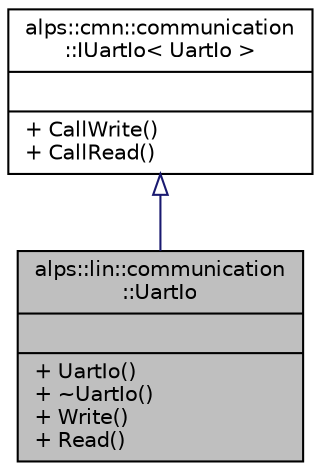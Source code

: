 digraph "alps::lin::communication::UartIo"
{
 // LATEX_PDF_SIZE
  edge [fontname="Helvetica",fontsize="10",labelfontname="Helvetica",labelfontsize="10"];
  node [fontname="Helvetica",fontsize="10",shape=record];
  Node1 [label="{alps::lin::communication\l::UartIo\n||+ UartIo()\l+ ~UartIo()\l+ Write()\l+ Read()\l}",height=0.2,width=0.4,color="black", fillcolor="grey75", style="filled", fontcolor="black",tooltip="Linux環境でのUart通信IOクラス"];
  Node2 -> Node1 [dir="back",color="midnightblue",fontsize="10",style="solid",arrowtail="onormal",fontname="Helvetica"];
  Node2 [label="{alps::cmn::communication\l::IUartIo\< UartIo \>\n||+ CallWrite()\l+ CallRead()\l}",height=0.2,width=0.4,color="black", fillcolor="white", style="filled",URL="$classalps_1_1cmn_1_1communication_1_1_i_uart_io.html",tooltip=" "];
}
